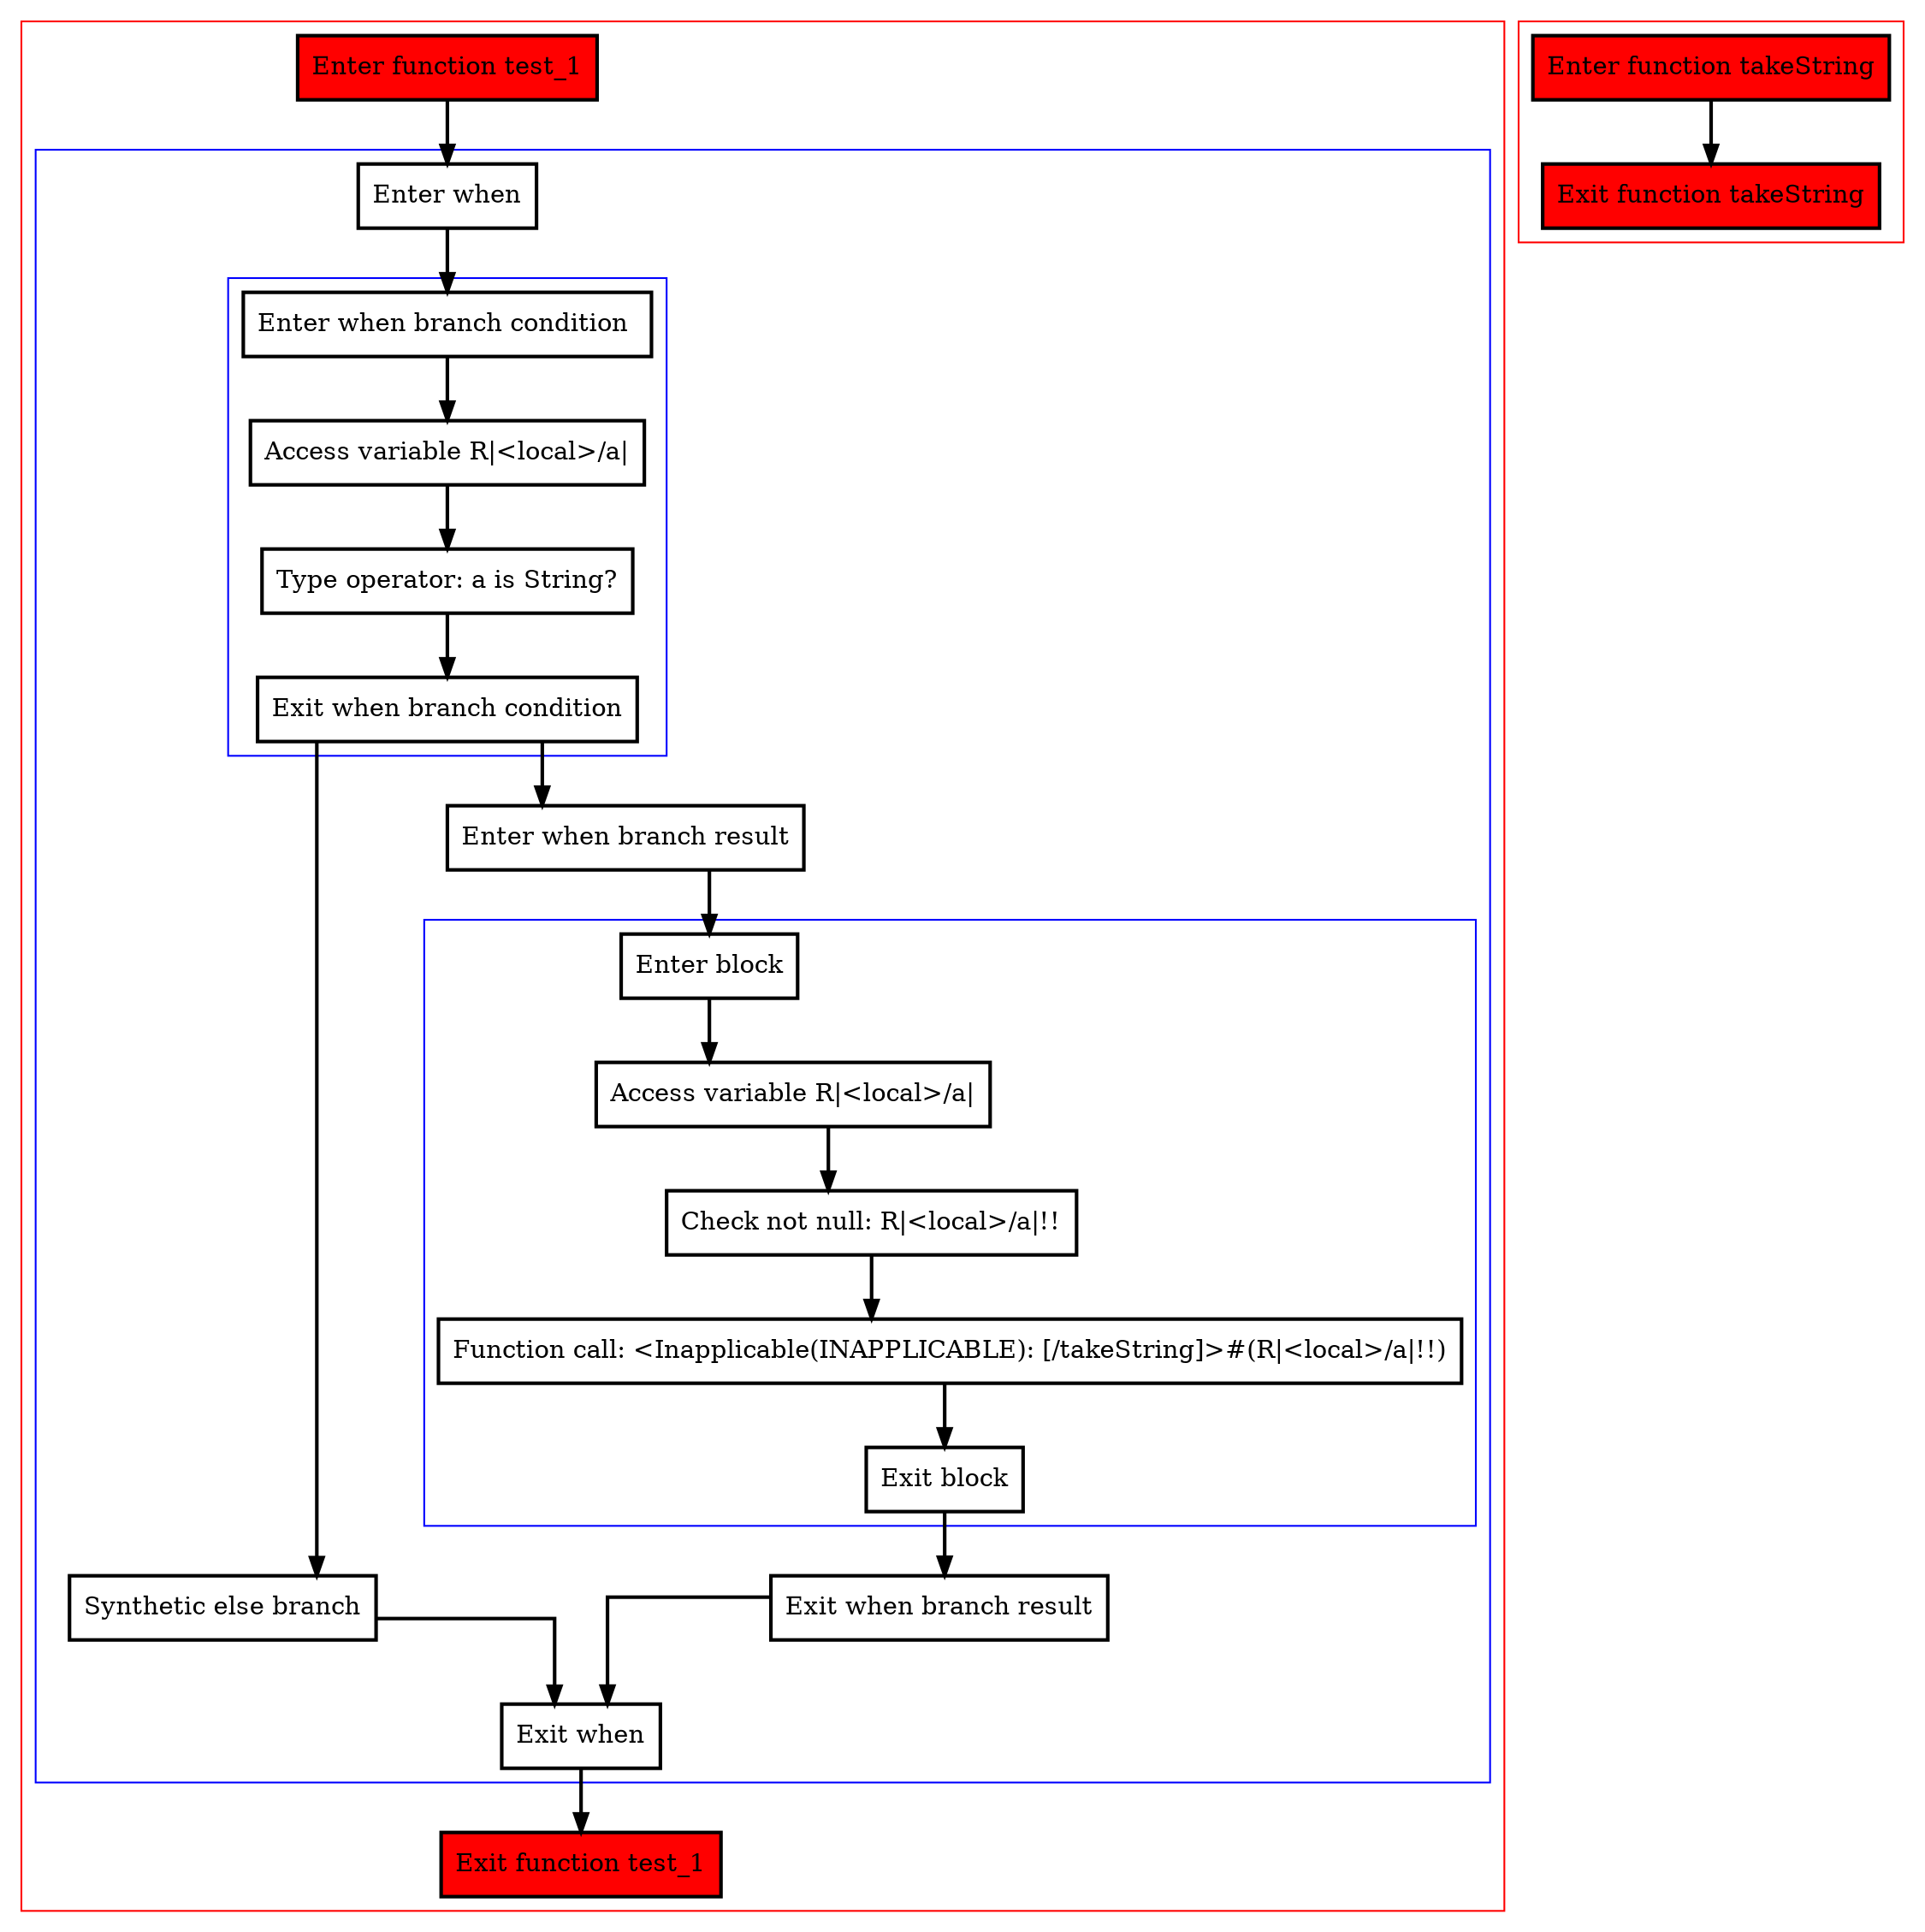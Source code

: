 digraph smartcastOnBangBang_kt {
    graph [splines=ortho nodesep=3]
    node [shape=box penwidth=2]
    edge [penwidth=2]

    subgraph cluster_0 {
        color=red
        0 [label="Enter function test_1" style="filled" fillcolor=red];
        subgraph cluster_1 {
            color=blue
            1 [label="Enter when"];
            subgraph cluster_2 {
                color=blue
                2 [label="Enter when branch condition "];
                3 [label="Access variable R|<local>/a|"];
                4 [label="Type operator: a is String?"];
                5 [label="Exit when branch condition"];
            }
            6 [label="Synthetic else branch"];
            7 [label="Enter when branch result"];
            subgraph cluster_3 {
                color=blue
                8 [label="Enter block"];
                9 [label="Access variable R|<local>/a|"];
                10 [label="Check not null: R|<local>/a|!!"];
                11 [label="Function call: <Inapplicable(INAPPLICABLE): [/takeString]>#(R|<local>/a|!!)"];
                12 [label="Exit block"];
            }
            13 [label="Exit when branch result"];
            14 [label="Exit when"];
        }
        15 [label="Exit function test_1" style="filled" fillcolor=red];
    }

    0 -> {1};
    1 -> {2};
    2 -> {3};
    3 -> {4};
    4 -> {5};
    5 -> {7 6};
    6 -> {14};
    7 -> {8};
    8 -> {9};
    9 -> {10};
    10 -> {11};
    11 -> {12};
    12 -> {13};
    13 -> {14};
    14 -> {15};

    subgraph cluster_4 {
        color=red
        16 [label="Enter function takeString" style="filled" fillcolor=red];
        17 [label="Exit function takeString" style="filled" fillcolor=red];
    }

    16 -> {17};

}
